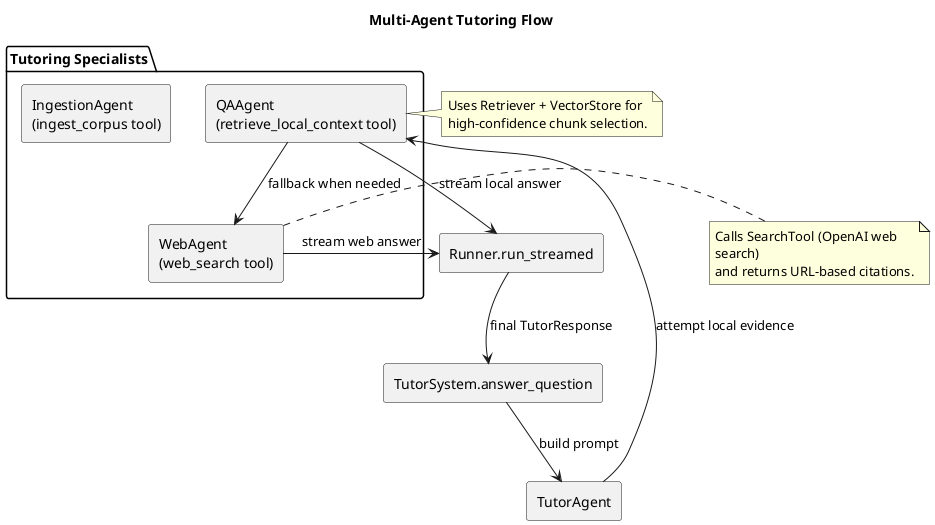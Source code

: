 @startuml
skinparam componentStyle rectangle
skinparam wrapWidth 220
title Multi-Agent Tutoring Flow

package "Tutoring Specialists" {
  component "IngestionAgent\n(ingest_corpus tool)" as IngestionAgent
  component "QAAgent\n(retrieve_local_context tool)" as QAAgent
  component "WebAgent\n(web_search tool)" as WebAgent
}

component "TutorAgent" as TutorAgent
component "Runner.run_streamed" as Runner
component "TutorSystem.answer_question" as AnswerQuestion

AnswerQuestion --> TutorAgent : build prompt
TutorAgent --> QAAgent : attempt local evidence
QAAgent --> WebAgent : fallback when needed
QAAgent --> Runner : stream local answer
WebAgent --> Runner : stream web answer
Runner --> AnswerQuestion : final TutorResponse

note right of QAAgent
  Uses Retriever + VectorStore for
  high-confidence chunk selection.
end note

note right of WebAgent
  Calls SearchTool (OpenAI web search)
  and returns URL-based citations.
end note

@enduml

@startuml
skinparam componentStyle rectangle
skinparam wrapWidth 220
title Ingestion & Retrieval Components

actor User
component "CLI `ai-tutor ingest`" as CLI
component "IngestionPipeline" as Ingestion
component "Parsers" as Parsers
component "Chunker" as Chunker
component "EmbeddingClient" as EmbeddingClient
component "VectorStore" as VectorStore
component "ChunkJsonlStore" as ChunkStore
database "embeddings.npy" as EmbeddingsFile
database "metadata.json" as MetadataFile
database "chunks.jsonl" as ChunksFile

User --> CLI : choose corpus directory
CLI --> Ingestion : ingest_directory(Path)
Ingestion --> Parsers : normalize raw files
Parsers --> Chunker : plain text
Chunker --> EmbeddingClient : chunk batches
EmbeddingClient --> VectorStore : store vectors
VectorStore --> EmbeddingsFile
VectorStore --> MetadataFile
Ingestion --> ChunkStore : upsert chunks
ChunkStore --> ChunksFile

note right of EmbeddingClient
  Prefers sentence-transformers locally;
  falls back to CPU when GPU unsupported.
end note

@enduml
